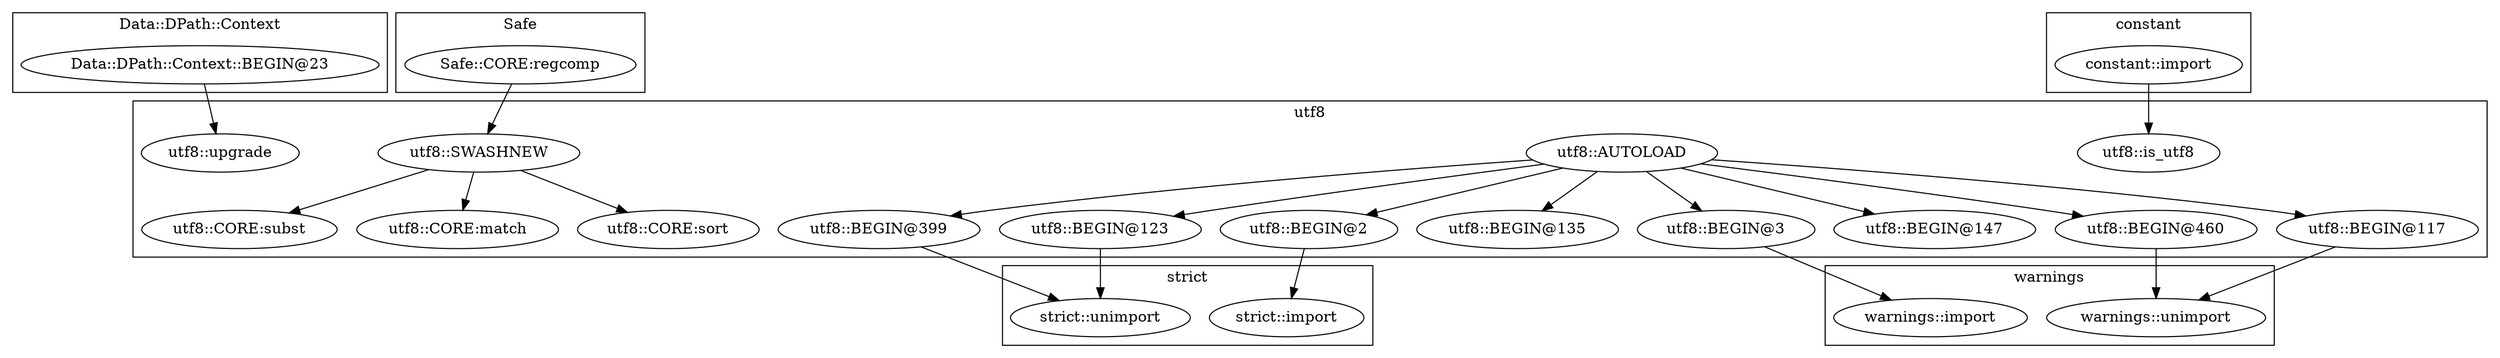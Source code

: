 digraph {
graph [overlap=false]
subgraph cluster_Data_DPath_Context {
	label="Data::DPath::Context";
	"Data::DPath::Context::BEGIN@23";
}
subgraph cluster_Safe {
	label="Safe";
	"Safe::CORE:regcomp";
}
subgraph cluster_warnings {
	label="warnings";
	"warnings::unimport";
	"warnings::import";
}
subgraph cluster_strict {
	label="strict";
	"strict::import";
	"strict::unimport";
}
subgraph cluster_constant {
	label="constant";
	"constant::import";
}
subgraph cluster_utf8 {
	label="utf8";
	"utf8::is_utf8";
	"utf8::BEGIN@147";
	"utf8::AUTOLOAD";
	"utf8::CORE:match";
	"utf8::CORE:sort";
	"utf8::BEGIN@2";
	"utf8::SWASHNEW";
	"utf8::BEGIN@460";
	"utf8::BEGIN@3";
	"utf8::upgrade";
	"utf8::BEGIN@399";
	"utf8::BEGIN@123";
	"utf8::BEGIN@135";
	"utf8::BEGIN@117";
	"utf8::CORE:subst";
}
"utf8::AUTOLOAD" -> "utf8::BEGIN@123";
"utf8::SWASHNEW" -> "utf8::CORE:sort";
"utf8::AUTOLOAD" -> "utf8::BEGIN@460";
"utf8::BEGIN@117" -> "warnings::unimport";
"utf8::BEGIN@460" -> "warnings::unimport";
"utf8::BEGIN@123" -> "strict::unimport";
"utf8::BEGIN@399" -> "strict::unimport";
"utf8::BEGIN@3" -> "warnings::import";
"Data::DPath::Context::BEGIN@23" -> "utf8::upgrade";
"utf8::SWASHNEW" -> "utf8::CORE:subst";
"utf8::AUTOLOAD" -> "utf8::BEGIN@147";
"constant::import" -> "utf8::is_utf8";
"utf8::AUTOLOAD" -> "utf8::BEGIN@2";
"Safe::CORE:regcomp" -> "utf8::SWASHNEW";
"utf8::SWASHNEW" -> "utf8::CORE:match";
"utf8::AUTOLOAD" -> "utf8::BEGIN@399";
"utf8::AUTOLOAD" -> "utf8::BEGIN@117";
"utf8::AUTOLOAD" -> "utf8::BEGIN@135";
"utf8::AUTOLOAD" -> "utf8::BEGIN@3";
"utf8::BEGIN@2" -> "strict::import";
}
